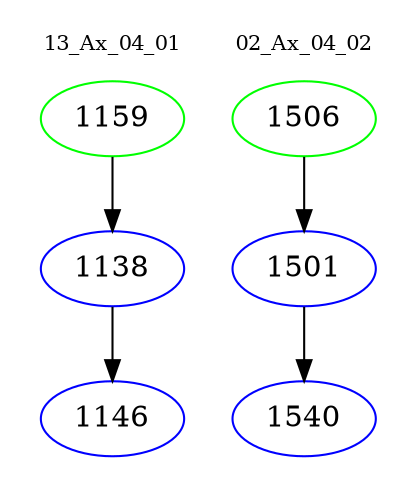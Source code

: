 digraph{
subgraph cluster_0 {
color = white
label = "13_Ax_04_01";
fontsize=10;
T0_1159 [label="1159", color="green"]
T0_1159 -> T0_1138 [color="black"]
T0_1138 [label="1138", color="blue"]
T0_1138 -> T0_1146 [color="black"]
T0_1146 [label="1146", color="blue"]
}
subgraph cluster_1 {
color = white
label = "02_Ax_04_02";
fontsize=10;
T1_1506 [label="1506", color="green"]
T1_1506 -> T1_1501 [color="black"]
T1_1501 [label="1501", color="blue"]
T1_1501 -> T1_1540 [color="black"]
T1_1540 [label="1540", color="blue"]
}
}
